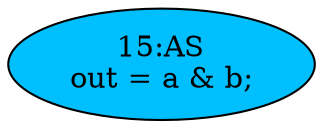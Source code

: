 strict digraph "compose( ,  )" {
	node [label="\N"];
	"15:AS"	[ast="<pyverilog.vparser.ast.Assign object at 0x7fec299037d0>",
		def_var="['out']",
		fillcolor=deepskyblue,
		label="15:AS
out = a & b;",
		statements="[]",
		style=filled,
		typ=Assign,
		use_var="['a', 'b']"];
}
